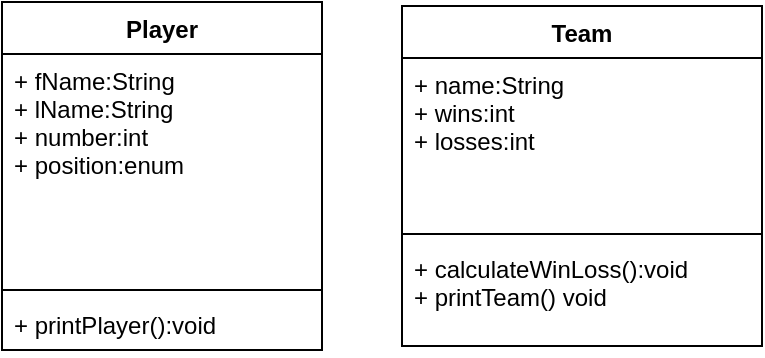 <mxfile version="14.4.2" type="device"><diagram id="C5RBs43oDa-KdzZeNtuy" name="Page-1"><mxGraphModel dx="1488" dy="648" grid="1" gridSize="10" guides="1" tooltips="1" connect="1" arrows="1" fold="1" page="1" pageScale="1" pageWidth="827" pageHeight="1169" math="0" shadow="0"><root><mxCell id="WIyWlLk6GJQsqaUBKTNV-0"/><mxCell id="WIyWlLk6GJQsqaUBKTNV-1" parent="WIyWlLk6GJQsqaUBKTNV-0"/><mxCell id="qV5JPY7DiDXRUkH1lzjO-0" value="Player&#10;" style="swimlane;fontStyle=1;align=center;verticalAlign=top;childLayout=stackLayout;horizontal=1;startSize=26;horizontalStack=0;resizeParent=1;resizeParentMax=0;resizeLast=0;collapsible=1;marginBottom=0;" parent="WIyWlLk6GJQsqaUBKTNV-1" vertex="1"><mxGeometry x="80" y="180" width="160" height="174" as="geometry"/></mxCell><mxCell id="qV5JPY7DiDXRUkH1lzjO-1" value="+ fName:String&#10;+ lName:String&#10;+ number:int&#10;+ position:enum" style="text;strokeColor=none;fillColor=none;align=left;verticalAlign=top;spacingLeft=4;spacingRight=4;overflow=hidden;rotatable=0;points=[[0,0.5],[1,0.5]];portConstraint=eastwest;" parent="qV5JPY7DiDXRUkH1lzjO-0" vertex="1"><mxGeometry y="26" width="160" height="114" as="geometry"/></mxCell><mxCell id="qV5JPY7DiDXRUkH1lzjO-2" value="" style="line;strokeWidth=1;fillColor=none;align=left;verticalAlign=middle;spacingTop=-1;spacingLeft=3;spacingRight=3;rotatable=0;labelPosition=right;points=[];portConstraint=eastwest;" parent="qV5JPY7DiDXRUkH1lzjO-0" vertex="1"><mxGeometry y="140" width="160" height="8" as="geometry"/></mxCell><mxCell id="qV5JPY7DiDXRUkH1lzjO-3" value="+ printPlayer():void" style="text;strokeColor=none;fillColor=none;align=left;verticalAlign=top;spacingLeft=4;spacingRight=4;overflow=hidden;rotatable=0;points=[[0,0.5],[1,0.5]];portConstraint=eastwest;" parent="qV5JPY7DiDXRUkH1lzjO-0" vertex="1"><mxGeometry y="148" width="160" height="26" as="geometry"/></mxCell><mxCell id="qV5JPY7DiDXRUkH1lzjO-4" value="Team&#10;" style="swimlane;fontStyle=1;align=center;verticalAlign=top;childLayout=stackLayout;horizontal=1;startSize=26;horizontalStack=0;resizeParent=1;resizeParentMax=0;resizeLast=0;collapsible=1;marginBottom=0;" parent="WIyWlLk6GJQsqaUBKTNV-1" vertex="1"><mxGeometry x="280" y="182" width="180" height="170" as="geometry"/></mxCell><mxCell id="qV5JPY7DiDXRUkH1lzjO-5" value="+ name:String&#10;+ wins:int&#10;+ losses:int&#10;" style="text;strokeColor=none;fillColor=none;align=left;verticalAlign=top;spacingLeft=4;spacingRight=4;overflow=hidden;rotatable=0;points=[[0,0.5],[1,0.5]];portConstraint=eastwest;" parent="qV5JPY7DiDXRUkH1lzjO-4" vertex="1"><mxGeometry y="26" width="180" height="84" as="geometry"/></mxCell><mxCell id="qV5JPY7DiDXRUkH1lzjO-6" value="" style="line;strokeWidth=1;fillColor=none;align=left;verticalAlign=middle;spacingTop=-1;spacingLeft=3;spacingRight=3;rotatable=0;labelPosition=right;points=[];portConstraint=eastwest;" parent="qV5JPY7DiDXRUkH1lzjO-4" vertex="1"><mxGeometry y="110" width="180" height="8" as="geometry"/></mxCell><mxCell id="qV5JPY7DiDXRUkH1lzjO-7" value="+ calculateWinLoss():void&#10;+ printTeam() void" style="text;strokeColor=none;fillColor=none;align=left;verticalAlign=top;spacingLeft=4;spacingRight=4;overflow=hidden;rotatable=0;points=[[0,0.5],[1,0.5]];portConstraint=eastwest;" parent="qV5JPY7DiDXRUkH1lzjO-4" vertex="1"><mxGeometry y="118" width="180" height="52" as="geometry"/></mxCell></root></mxGraphModel></diagram></mxfile>